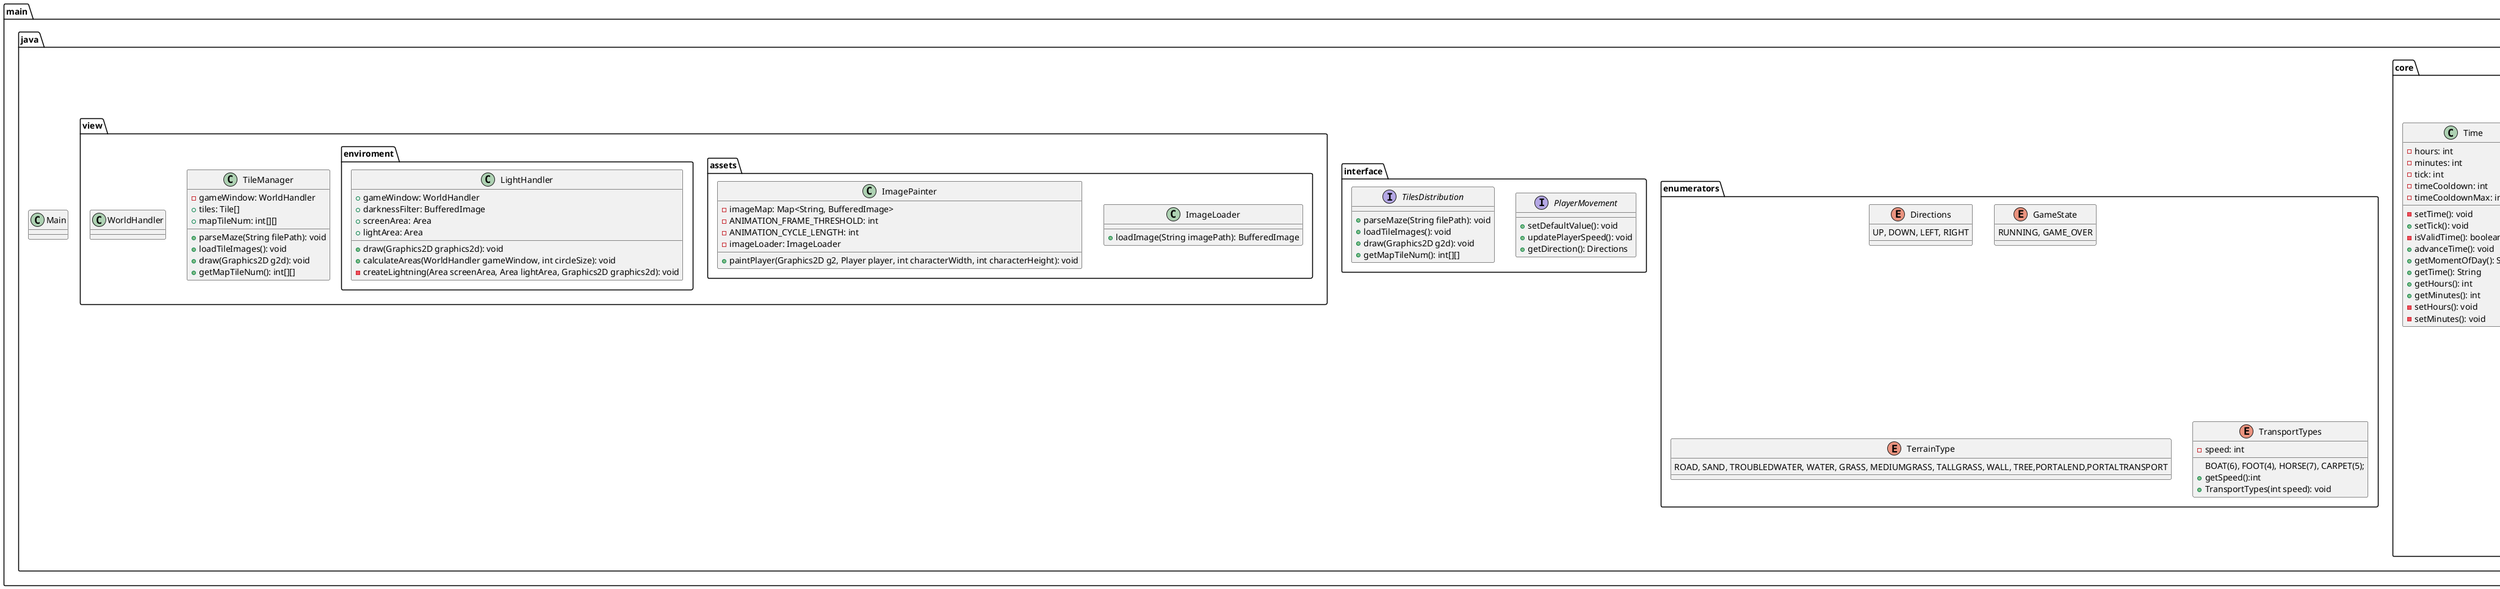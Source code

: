 @startuml "Trifuerza class diagram"

package main {
    package java{
        class Main{}
        package core{
            package character{
                interface KeyListener{}
                class KeyHandler{
                    + inputKeyEvent: boolean
                    - keyName: String

                    + getKeyName(): String
                    - setKeyName(String keyName): void
                    + keyTyped(KeyEvent e): void
                    + keyPressed(KeyEvent e): void
                    + keyReleased(KeyEvent e): void
                }
                class Player{
                    + gameWindow: WorldHandler
                    + keyHandler: keyHandler
                    - currentTransport: TransportTypes

                    + setDefaultValue(): void
                    + update(): void
                    + updatePlayerSpeed(): void
                    + getCurrentTransport(): TransportTypes
                    + setCurrentTransport(TransportTypes currentTransport): void
                    + getPosition(): Point
                    + getDirection(): Directions
                }
                abstract class PlayerDrawer{
                    + worldX: int
                    + worldY: int
                    + speed: int
                    + upLeft, upRIght, left1, right1, left2, left3, right2, right3, up1, up2: BufferedImage
                    + spriteCounter: int
                    + spriteNum: int
                    + screenX: int
                    + screenY: int
                    + solidArea: Rectangle
                    + collision: boolean

                    + getScreenX(): int
                    + getScreenY(): int
                    + getWorldY(): int
                    + getWorldX(): int
                    + getSolidArea(): Rectangle
                    + update(): void
                    + draw(Graphics2D g2d): void
                    
                }

                PlayerDrawer <|-- Player
                KeyListener <-- KeyHandler : implements
            }
            package collision{
                class CollisionChecker{
                    {static} gameWindow: WorldHandler
                    - endGameMessage: String

                    + checkTile(Player player): void
                    ~ checkCollision(Player player, int playerRightCol, int playerTopRow, int playerBottomRow): void
                    + getPlayerTransportType(Player player, int playerRIghtCol, int playerTopRow): void
                    + {static} getFinalGame(TerrainType currentTerrain): void
                    + getTerrainAtPosition(int col, int row): TerrainType
                }
                abstract class WorldCollisions{
                    + gameWindow: WorldHandler
                    + playerLeftWorldX: int
                    + playerRightWorldX: int
                    + playerTopWorldY: int
                    + playerBottomWorldX: int
                    + playerLeftCol: int
                    + playerRightCol: int
                    + playerTopRow: int
                    + playerBottomRow: int
                    + tileNum1, tileNum2: int
                    + tileNum: int
                    
                    + checkTile(Player player): void
                    ~ checkCollision(Player player, int playerRIghtCol, int playerTopRow, int playerBottomRow): void
                    + getPlayerTransportType(Player player, int playerRightCol, int playerTopRow): void
                    + getTerraintAtPosition(int col, int row): TerrainType
                }
                WorldCollisions <|-- CollisionChecker
            }
            package tile{
                class TerrainMapper{
                    - terrainMap: Map<Integer, TerrainType>
                    - type: int
                    
                    + mapTerrainType(int number): TerrainType
                    + Terrain(int type): void
                    + getType(): int
                    
                }
                class Tile{
                    + terrainType: TerrainType
                    - image: BufferedImage
                    + collision: boolean

                    + getImage(): BufferedImage
                    + hasCollision(): boolean
                }
            }
            class Time{
                - hours: int
                - minutes: int
                - tick: int
                - timeCooldown: int
                - timeCooldownMax: int

                - setTime(): void
                + setTick(): void
                - isValidTime(): boolean
                + advanceTime(): void
                + getMomentOfDay(): String
                + getTime(): String
                + getHours(): int
                + getMinutes(): int
                - setHours(): void
                - setMinutes(): void
            }
        }
        package enumerators{
            enum Directions{
                UP, DOWN, LEFT, RIGHT
            }
            enum GameState{
                RUNNING, GAME_OVER
            }
            enum TerrainType{
                ROAD, SAND, TROUBLEDWATER, WATER, GRASS, MEDIUMGRASS, TALLGRASS, WALL, TREE,PORTALEND,PORTALTRANSPORT
            }
            enum TransportTypes{
                BOAT(6), FOOT(4), HORSE(7), CARPET(5);
                - speed: int
                + getSpeed():int
                + TransportTypes(int speed): void
            }
        }
        package interface{
            interface PlayerMovement{
                + setDefaultValue(): void
                + updatePlayerSpeed(): void
                + getDirection(): Directions
            }
            interface TilesDistribution{
                + parseMaze(String filePath): void
                + loadTileImages(): void
                + draw(Graphics2D g2d): void
                + getMapTileNum(): int[][]
            }
        }
        package view{
            package assets{
                class ImageLoader{
                    + loadImage(String imagePath): BufferedImage
                }
                class ImagePainter{
                    - imageMap: Map<String, BufferedImage>
                    - ANIMATION_FRAME_THRESHOLD: int
                    - ANIMATION_CYCLE_LENGTH: int
                    - imageLoader: ImageLoader

                    + paintPlayer(Graphics2D g2, Player player, int characterWidth, int characterHeight): void
                }
            }
            package enviroment{
                class LightHandler{
                    + gameWindow: WorldHandler
                    + darknessFilter: BufferedImage
                    + screenArea: Area
                    + lightArea: Area

                    + draw(Graphics2D graphics2d): void
                    + calculateAreas(WorldHandler gameWindow, int circleSize): void
                    - createLightning(Area screenArea, Area lightArea, Graphics2D graphics2d): void
                }
            }
            class TileManager{
                - gameWindow: WorldHandler
                + tiles: Tile[]
                + mapTileNum: int[][]

                + parseMaze(String filePath): void
                + loadTileImages(): void
                + draw(Graphics2D g2d): void
                + getMapTileNum(): int[][]
            }
            class WorldHandler{}
        }
    }
}

' package Characters {

'     class Player {
'         + super()
'         + keyHandler: KeyHandler
'     }

'     class NPC {
'         + super()
'     }

'     class KeyHandler {
'         + onKeyPressed(e:KeyListener) : void
'     }

'     interface Movement {
'         + moveUp() : void
'         + moveDown() : void
'         + moveLeft() : void
'         + moveRight() : void
'     }

'     abstract class Character {
'         + transport: Transport
'         + actualTerrain: Terrain
'         + move() : void
'         - ableToWalkBy(terrain:Terrain) : boolean
'     }

'     interface KeyEventListener

'     Character <|-- Player  extends
'     Character <|-- NPC

'     Player <-- KeyHandler : use  implements

'     abstract class Character implements Movement
'     class KeyHandler implements KeyEventListener


' }

' package Terrains {
'     class Terrain {
'         + position: Position
'         + terrainType: TerrainTypes
'         + Terrain(position:Position, terrainType:String)
'     }

'     enum TerrainTypes {
'         Path
'         Sand
'         HeavyWater
'         TallGrass
'         Grass
'         Water
'         Wall
'         Tree
'     }

'     class Position {
'         + Xaxis: int
'         + Yaxis: int
'         + getPosition() : int[]
'         + setPosition(Xaxis:int, Yaxis:int) : void
'     }

'     interface Visible {
'         + show() : void
'     }

'     Terrain *-- TerrainTypes
'     Terrain *-- Position

'     Terrain <-Left- Character : use

'     class Terrain implements Visible

' }

' package Transports {
'     abstract class Transport {
'         + speed: int
'         + name: String
'         + Transport(name:String,speed:int)
'         + getSpeed() : int
'         + getName() : String
'     }
'     class Boat {
'         + super()
'     }
'     class Horse {
'         + super()
'     }
'     class OnFoot {
'         + super()
'     }
'     class Carpet {
'         + super()
'     }

'     Transport <|-- Boat
'     Transport <|-- Horse
'     Transport <|-- OnFoot
'     Transport <|-- Carpet

'     Character <-- Transport : has
' }

' package Main{
'     class World {
'         + characters : Arraylist<Character>
'         + levels : Arraylist<Maze>
'         + player : Character
'         + time : Time
'         + World(player:Character, levels:Arraylist<Maze>, characters:Arraylist<Character>, time:Time)
'         + updateWorld() : void
'     }

'     class Time {
'         + hours: int
'         + minutes: int
'         + tick: int
'         + Time(hours:int, minutes:int, tick:int)
'         - setTime(hours:int, minutes:int) : void
'         - getTime() : String
'         - verifyTime(hours:int,minutes:int) : void
'         - setTick(tick:int) : void
'         + advanceTime() : void
'         + isNight() : boolean
'     }

'     class Maze {
'         + level: Arraylist<Arraylist<Terrain>>
'         + Maze()
'     }

'     World *-- Character
'     World *-- Maze
'     World *-- Time
'     Maze *-- Terrain
' }
@enduml